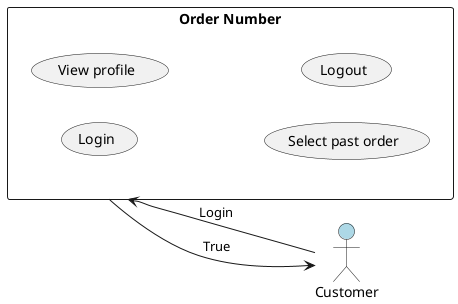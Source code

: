 @startuml Order_numberZK2
left to right direction

actor Customer as customer #lightblue

rectangle "Order Number" as order_number {
  (Login)
  (View profile)
  (Select past order)
  (Logout)
}

customer -> order_number: Login
order_number --> customer: True

@enduml
